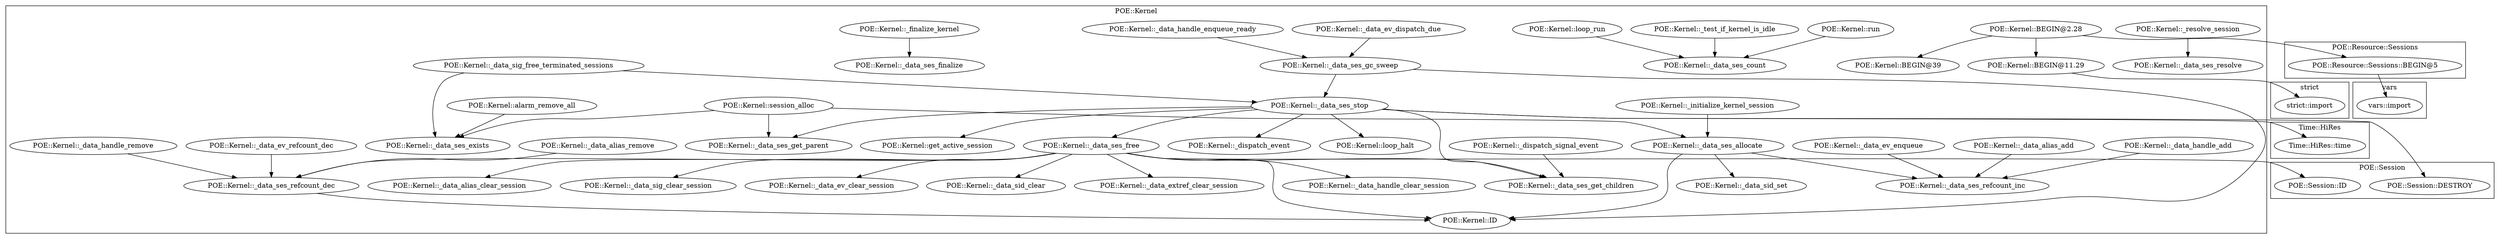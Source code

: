 digraph {
graph [overlap=false]
subgraph cluster_POE_Kernel {
	label="POE::Kernel";
	"POE::Kernel::loop_run";
	"POE::Kernel::_data_handle_remove";
	"POE::Kernel::_data_ses_get_parent";
	"POE::Kernel::session_alloc";
	"POE::Kernel::_data_ses_refcount_inc";
	"POE::Kernel::_data_handle_add";
	"POE::Kernel::_data_handle_enqueue_ready";
	"POE::Kernel::_data_sid_set";
	"POE::Kernel::_data_extref_clear_session";
	"POE::Kernel::_dispatch_signal_event";
	"POE::Kernel::get_active_session";
	"POE::Kernel::_data_alias_clear_session";
	"POE::Kernel::_data_ses_finalize";
	"POE::Kernel::_initialize_kernel_session";
	"POE::Kernel::_data_ev_clear_session";
	"POE::Kernel::_data_ses_stop";
	"POE::Kernel::alarm_remove_all";
	"POE::Kernel::_data_ses_count";
	"POE::Kernel::_resolve_session";
	"POE::Kernel::BEGIN@39";
	"POE::Kernel::_data_ses_allocate";
	"POE::Kernel::_data_sid_clear";
	"POE::Kernel::run";
	"POE::Kernel::_data_alias_add";
	"POE::Kernel::BEGIN@11.29";
	"POE::Kernel::_data_ses_free";
	"POE::Kernel::_data_ses_get_children";
	"POE::Kernel::_data_alias_remove";
	"POE::Kernel::_data_sig_free_terminated_sessions";
	"POE::Kernel::_data_ses_resolve";
	"POE::Kernel::_data_handle_clear_session";
	"POE::Kernel::_dispatch_event";
	"POE::Kernel::_data_ses_refcount_dec";
	"POE::Kernel::_data_ev_refcount_dec";
	"POE::Kernel::_data_ses_exists";
	"POE::Kernel::_data_sig_clear_session";
	"POE::Kernel::_data_ses_gc_sweep";
	"POE::Kernel::_finalize_kernel";
	"POE::Kernel::_data_ev_dispatch_due";
	"POE::Kernel::_data_ev_enqueue";
	"POE::Kernel::loop_halt";
	"POE::Kernel::_test_if_kernel_is_idle";
	"POE::Kernel::ID";
	"POE::Kernel::BEGIN@2.28";
}
subgraph cluster_strict {
	label="strict";
	"strict::import";
}
subgraph cluster_POE_Resource_Sessions {
	label="POE::Resource::Sessions";
	"POE::Resource::Sessions::BEGIN@5";
}
subgraph cluster_Time_HiRes {
	label="Time::HiRes";
	"Time::HiRes::time";
}
subgraph cluster_vars {
	label="vars";
	"vars::import";
}
subgraph cluster_POE_Session {
	label="POE::Session";
	"POE::Session::ID";
	"POE::Session::DESTROY";
}
"POE::Kernel::_resolve_session" -> "POE::Kernel::_data_ses_resolve";
"POE::Kernel::_data_ses_free" -> "POE::Kernel::_data_handle_clear_session";
"POE::Kernel::_data_ses_free" -> "POE::Kernel::_data_sid_clear";
"POE::Kernel::_data_ses_stop" -> "POE::Kernel::loop_halt";
"POE::Kernel::_data_ses_free" -> "POE::Kernel::_data_extref_clear_session";
"POE::Kernel::_data_ses_allocate" -> "POE::Kernel::_data_sid_set";
"POE::Kernel::session_alloc" -> "POE::Kernel::_data_ses_allocate";
"POE::Kernel::_initialize_kernel_session" -> "POE::Kernel::_data_ses_allocate";
"POE::Kernel::_data_ses_stop" -> "Time::HiRes::time";
"POE::Kernel::_data_ses_free" -> "POE::Kernel::_data_alias_clear_session";
"POE::Kernel::_finalize_kernel" -> "POE::Kernel::_data_ses_finalize";
"POE::Kernel::_data_handle_remove" -> "POE::Kernel::_data_ses_refcount_dec";
"POE::Kernel::_data_ev_refcount_dec" -> "POE::Kernel::_data_ses_refcount_dec";
"POE::Kernel::_data_ses_free" -> "POE::Kernel::_data_ses_refcount_dec";
"POE::Kernel::_data_alias_remove" -> "POE::Kernel::_data_ses_refcount_dec";
"POE::Kernel::BEGIN@2.28" -> "POE::Kernel::BEGIN@11.29";
"POE::Kernel::session_alloc" -> "POE::Kernel::_data_ses_exists";
"POE::Kernel::alarm_remove_all" -> "POE::Kernel::_data_ses_exists";
"POE::Kernel::_data_sig_free_terminated_sessions" -> "POE::Kernel::_data_ses_exists";
"POE::Kernel::BEGIN@2.28" -> "POE::Resource::Sessions::BEGIN@5";
"POE::Resource::Sessions::BEGIN@5" -> "vars::import";
"POE::Kernel::BEGIN@2.28" -> "POE::Kernel::BEGIN@39";
"POE::Kernel::_data_ses_stop" -> "POE::Kernel::_dispatch_event";
"POE::Kernel::_data_ses_free" -> "POE::Kernel::_data_sig_clear_session";
"POE::Kernel::_data_ses_stop" -> "POE::Kernel::get_active_session";
"POE::Kernel::loop_run" -> "POE::Kernel::_data_ses_count";
"POE::Kernel::run" -> "POE::Kernel::_data_ses_count";
"POE::Kernel::_test_if_kernel_is_idle" -> "POE::Kernel::_data_ses_count";
"POE::Kernel::_data_ses_free" -> "POE::Kernel::_data_ev_clear_session";
"POE::Kernel::BEGIN@11.29" -> "strict::import";
"POE::Kernel::_data_ses_free" -> "POE::Session::ID";
"POE::Kernel::_data_ses_stop" -> "POE::Kernel::_data_ses_free";
"POE::Kernel::_data_ses_stop" -> "POE::Kernel::_data_ses_get_children";
"POE::Kernel::_data_ses_free" -> "POE::Kernel::_data_ses_get_children";
"POE::Kernel::_dispatch_signal_event" -> "POE::Kernel::_data_ses_get_children";
"POE::Kernel::_data_ses_allocate" -> "POE::Kernel::ID";
"POE::Kernel::_data_ses_refcount_dec" -> "POE::Kernel::ID";
"POE::Kernel::_data_ses_free" -> "POE::Kernel::ID";
"POE::Kernel::_data_ses_gc_sweep" -> "POE::Kernel::ID";
"POE::Kernel::_data_ev_dispatch_due" -> "POE::Kernel::_data_ses_gc_sweep";
"POE::Kernel::_data_handle_enqueue_ready" -> "POE::Kernel::_data_ses_gc_sweep";
"POE::Kernel::_data_alias_add" -> "POE::Kernel::_data_ses_refcount_inc";
"POE::Kernel::_data_ev_enqueue" -> "POE::Kernel::_data_ses_refcount_inc";
"POE::Kernel::_data_ses_allocate" -> "POE::Kernel::_data_ses_refcount_inc";
"POE::Kernel::_data_handle_add" -> "POE::Kernel::_data_ses_refcount_inc";
"POE::Kernel::session_alloc" -> "POE::Kernel::_data_ses_get_parent";
"POE::Kernel::_data_ses_stop" -> "POE::Kernel::_data_ses_get_parent";
"POE::Kernel::_data_ses_stop" -> "POE::Session::DESTROY";
"POE::Kernel::_data_ses_gc_sweep" -> "POE::Kernel::_data_ses_stop";
"POE::Kernel::_data_sig_free_terminated_sessions" -> "POE::Kernel::_data_ses_stop";
}

